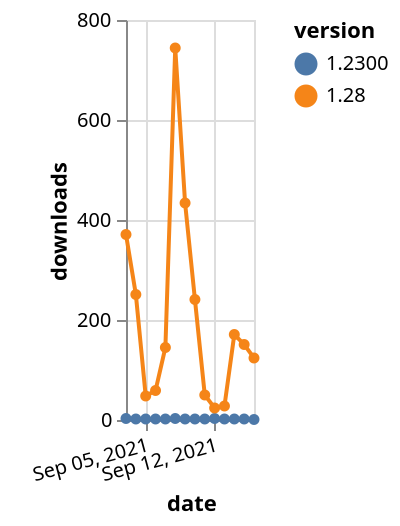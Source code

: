 {"$schema": "https://vega.github.io/schema/vega-lite/v5.json", "description": "A simple bar chart with embedded data.", "data": {"values": [{"date": "2021-09-03", "total": 2714, "delta": 3, "version": "1.2300"}, {"date": "2021-09-04", "total": 2716, "delta": 2, "version": "1.2300"}, {"date": "2021-09-05", "total": 2718, "delta": 2, "version": "1.2300"}, {"date": "2021-09-06", "total": 2720, "delta": 2, "version": "1.2300"}, {"date": "2021-09-07", "total": 2722, "delta": 2, "version": "1.2300"}, {"date": "2021-09-08", "total": 2725, "delta": 3, "version": "1.2300"}, {"date": "2021-09-09", "total": 2727, "delta": 2, "version": "1.2300"}, {"date": "2021-09-10", "total": 2729, "delta": 2, "version": "1.2300"}, {"date": "2021-09-11", "total": 2731, "delta": 2, "version": "1.2300"}, {"date": "2021-09-12", "total": 2734, "delta": 3, "version": "1.2300"}, {"date": "2021-09-13", "total": 2736, "delta": 2, "version": "1.2300"}, {"date": "2021-09-14", "total": 2738, "delta": 2, "version": "1.2300"}, {"date": "2021-09-15", "total": 2740, "delta": 2, "version": "1.2300"}, {"date": "2021-09-16", "total": 2741, "delta": 1, "version": "1.2300"}, {"date": "2021-09-03", "total": 142502, "delta": 371, "version": "1.28"}, {"date": "2021-09-04", "total": 142753, "delta": 251, "version": "1.28"}, {"date": "2021-09-05", "total": 142801, "delta": 48, "version": "1.28"}, {"date": "2021-09-06", "total": 142860, "delta": 59, "version": "1.28"}, {"date": "2021-09-07", "total": 143005, "delta": 145, "version": "1.28"}, {"date": "2021-09-08", "total": 143749, "delta": 744, "version": "1.28"}, {"date": "2021-09-09", "total": 144183, "delta": 434, "version": "1.28"}, {"date": "2021-09-10", "total": 144424, "delta": 241, "version": "1.28"}, {"date": "2021-09-11", "total": 144474, "delta": 50, "version": "1.28"}, {"date": "2021-09-12", "total": 144498, "delta": 24, "version": "1.28"}, {"date": "2021-09-13", "total": 144526, "delta": 28, "version": "1.28"}, {"date": "2021-09-14", "total": 144697, "delta": 171, "version": "1.28"}, {"date": "2021-09-15", "total": 144848, "delta": 151, "version": "1.28"}, {"date": "2021-09-16", "total": 144972, "delta": 124, "version": "1.28"}]}, "width": "container", "mark": {"type": "line", "point": {"filled": true}}, "encoding": {"x": {"field": "date", "type": "temporal", "timeUnit": "yearmonthdate", "title": "date", "axis": {"labelAngle": -15}}, "y": {"field": "delta", "type": "quantitative", "title": "downloads"}, "color": {"field": "version", "type": "nominal"}, "tooltip": {"field": "delta"}}}